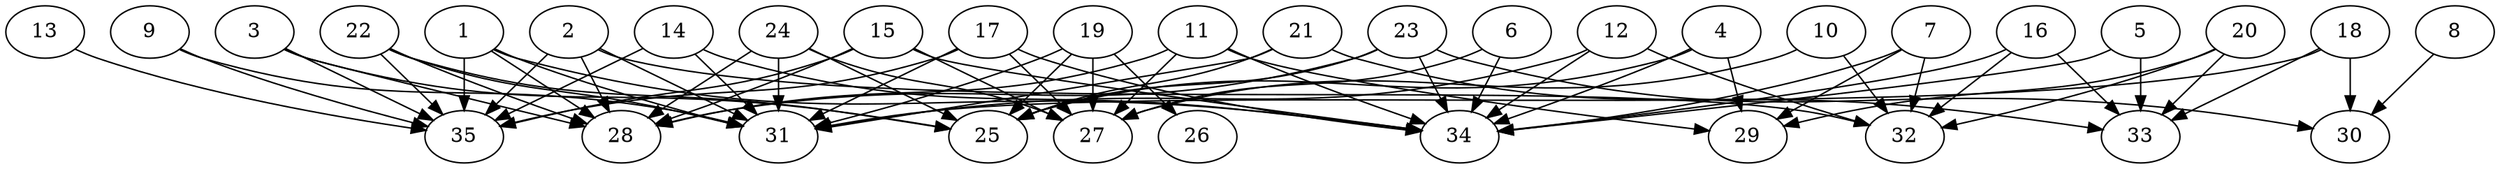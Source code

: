 // DAG automatically generated by daggen at Thu Oct  3 14:05:36 2019
// ./daggen --dot -n 35 --ccr 0.5 --fat 0.9 --regular 0.9 --density 0.7 --mindata 5242880 --maxdata 52428800 
digraph G {
  1 [size="85565440", alpha="0.18", expect_size="42782720"] 
  1 -> 28 [size ="42782720"]
  1 -> 31 [size ="42782720"]
  1 -> 34 [size ="42782720"]
  1 -> 35 [size ="42782720"]
  2 [size="56137728", alpha="0.19", expect_size="28068864"] 
  2 -> 28 [size ="28068864"]
  2 -> 31 [size ="28068864"]
  2 -> 32 [size ="28068864"]
  2 -> 35 [size ="28068864"]
  3 [size="81246208", alpha="0.19", expect_size="40623104"] 
  3 -> 25 [size ="40623104"]
  3 -> 28 [size ="40623104"]
  3 -> 35 [size ="40623104"]
  4 [size="34271232", alpha="0.19", expect_size="17135616"] 
  4 -> 25 [size ="17135616"]
  4 -> 29 [size ="17135616"]
  4 -> 34 [size ="17135616"]
  5 [size="68040704", alpha="0.18", expect_size="34020352"] 
  5 -> 33 [size ="34020352"]
  5 -> 34 [size ="34020352"]
  6 [size="103438336", alpha="0.07", expect_size="51719168"] 
  6 -> 27 [size ="51719168"]
  6 -> 34 [size ="51719168"]
  7 [size="57653248", alpha="0.15", expect_size="28826624"] 
  7 -> 29 [size ="28826624"]
  7 -> 32 [size ="28826624"]
  7 -> 34 [size ="28826624"]
  8 [size="98949120", alpha="0.18", expect_size="49474560"] 
  8 -> 30 [size ="49474560"]
  9 [size="26730496", alpha="0.14", expect_size="13365248"] 
  9 -> 31 [size ="13365248"]
  9 -> 35 [size ="13365248"]
  10 [size="69435392", alpha="0.08", expect_size="34717696"] 
  10 -> 27 [size ="34717696"]
  10 -> 32 [size ="34717696"]
  11 [size="77979648", alpha="0.14", expect_size="38989824"] 
  11 -> 27 [size ="38989824"]
  11 -> 28 [size ="38989824"]
  11 -> 29 [size ="38989824"]
  11 -> 34 [size ="38989824"]
  12 [size="69038080", alpha="0.13", expect_size="34519040"] 
  12 -> 31 [size ="34519040"]
  12 -> 32 [size ="34519040"]
  12 -> 34 [size ="34519040"]
  13 [size="63002624", alpha="0.09", expect_size="31501312"] 
  13 -> 35 [size ="31501312"]
  14 [size="59705344", alpha="0.03", expect_size="29852672"] 
  14 -> 31 [size ="29852672"]
  14 -> 34 [size ="29852672"]
  14 -> 35 [size ="29852672"]
  15 [size="54740992", alpha="0.18", expect_size="27370496"] 
  15 -> 27 [size ="27370496"]
  15 -> 28 [size ="27370496"]
  15 -> 34 [size ="27370496"]
  15 -> 35 [size ="27370496"]
  16 [size="44873728", alpha="0.08", expect_size="22436864"] 
  16 -> 32 [size ="22436864"]
  16 -> 33 [size ="22436864"]
  16 -> 34 [size ="22436864"]
  17 [size="78383104", alpha="0.07", expect_size="39191552"] 
  17 -> 27 [size ="39191552"]
  17 -> 31 [size ="39191552"]
  17 -> 34 [size ="39191552"]
  17 -> 35 [size ="39191552"]
  18 [size="52631552", alpha="0.20", expect_size="26315776"] 
  18 -> 30 [size ="26315776"]
  18 -> 31 [size ="26315776"]
  18 -> 33 [size ="26315776"]
  19 [size="40933376", alpha="0.14", expect_size="20466688"] 
  19 -> 25 [size ="20466688"]
  19 -> 26 [size ="20466688"]
  19 -> 27 [size ="20466688"]
  19 -> 31 [size ="20466688"]
  20 [size="14546944", alpha="0.02", expect_size="7273472"] 
  20 -> 29 [size ="7273472"]
  20 -> 32 [size ="7273472"]
  20 -> 33 [size ="7273472"]
  21 [size="51384320", alpha="0.05", expect_size="25692160"] 
  21 -> 25 [size ="25692160"]
  21 -> 31 [size ="25692160"]
  21 -> 33 [size ="25692160"]
  22 [size="20803584", alpha="0.18", expect_size="10401792"] 
  22 -> 25 [size ="10401792"]
  22 -> 28 [size ="10401792"]
  22 -> 31 [size ="10401792"]
  22 -> 35 [size ="10401792"]
  23 [size="81301504", alpha="0.06", expect_size="40650752"] 
  23 -> 25 [size ="40650752"]
  23 -> 28 [size ="40650752"]
  23 -> 30 [size ="40650752"]
  23 -> 34 [size ="40650752"]
  24 [size="29003776", alpha="0.19", expect_size="14501888"] 
  24 -> 25 [size ="14501888"]
  24 -> 27 [size ="14501888"]
  24 -> 28 [size ="14501888"]
  24 -> 31 [size ="14501888"]
  25 [size="45066240", alpha="0.04", expect_size="22533120"] 
  26 [size="35510272", alpha="0.09", expect_size="17755136"] 
  27 [size="75059200", alpha="0.04", expect_size="37529600"] 
  28 [size="13391872", alpha="0.17", expect_size="6695936"] 
  29 [size="12888064", alpha="0.14", expect_size="6444032"] 
  30 [size="80652288", alpha="0.04", expect_size="40326144"] 
  31 [size="88682496", alpha="0.08", expect_size="44341248"] 
  32 [size="17686528", alpha="0.04", expect_size="8843264"] 
  33 [size="102062080", alpha="0.11", expect_size="51031040"] 
  34 [size="35084288", alpha="0.09", expect_size="17542144"] 
  35 [size="29280256", alpha="0.16", expect_size="14640128"] 
}
